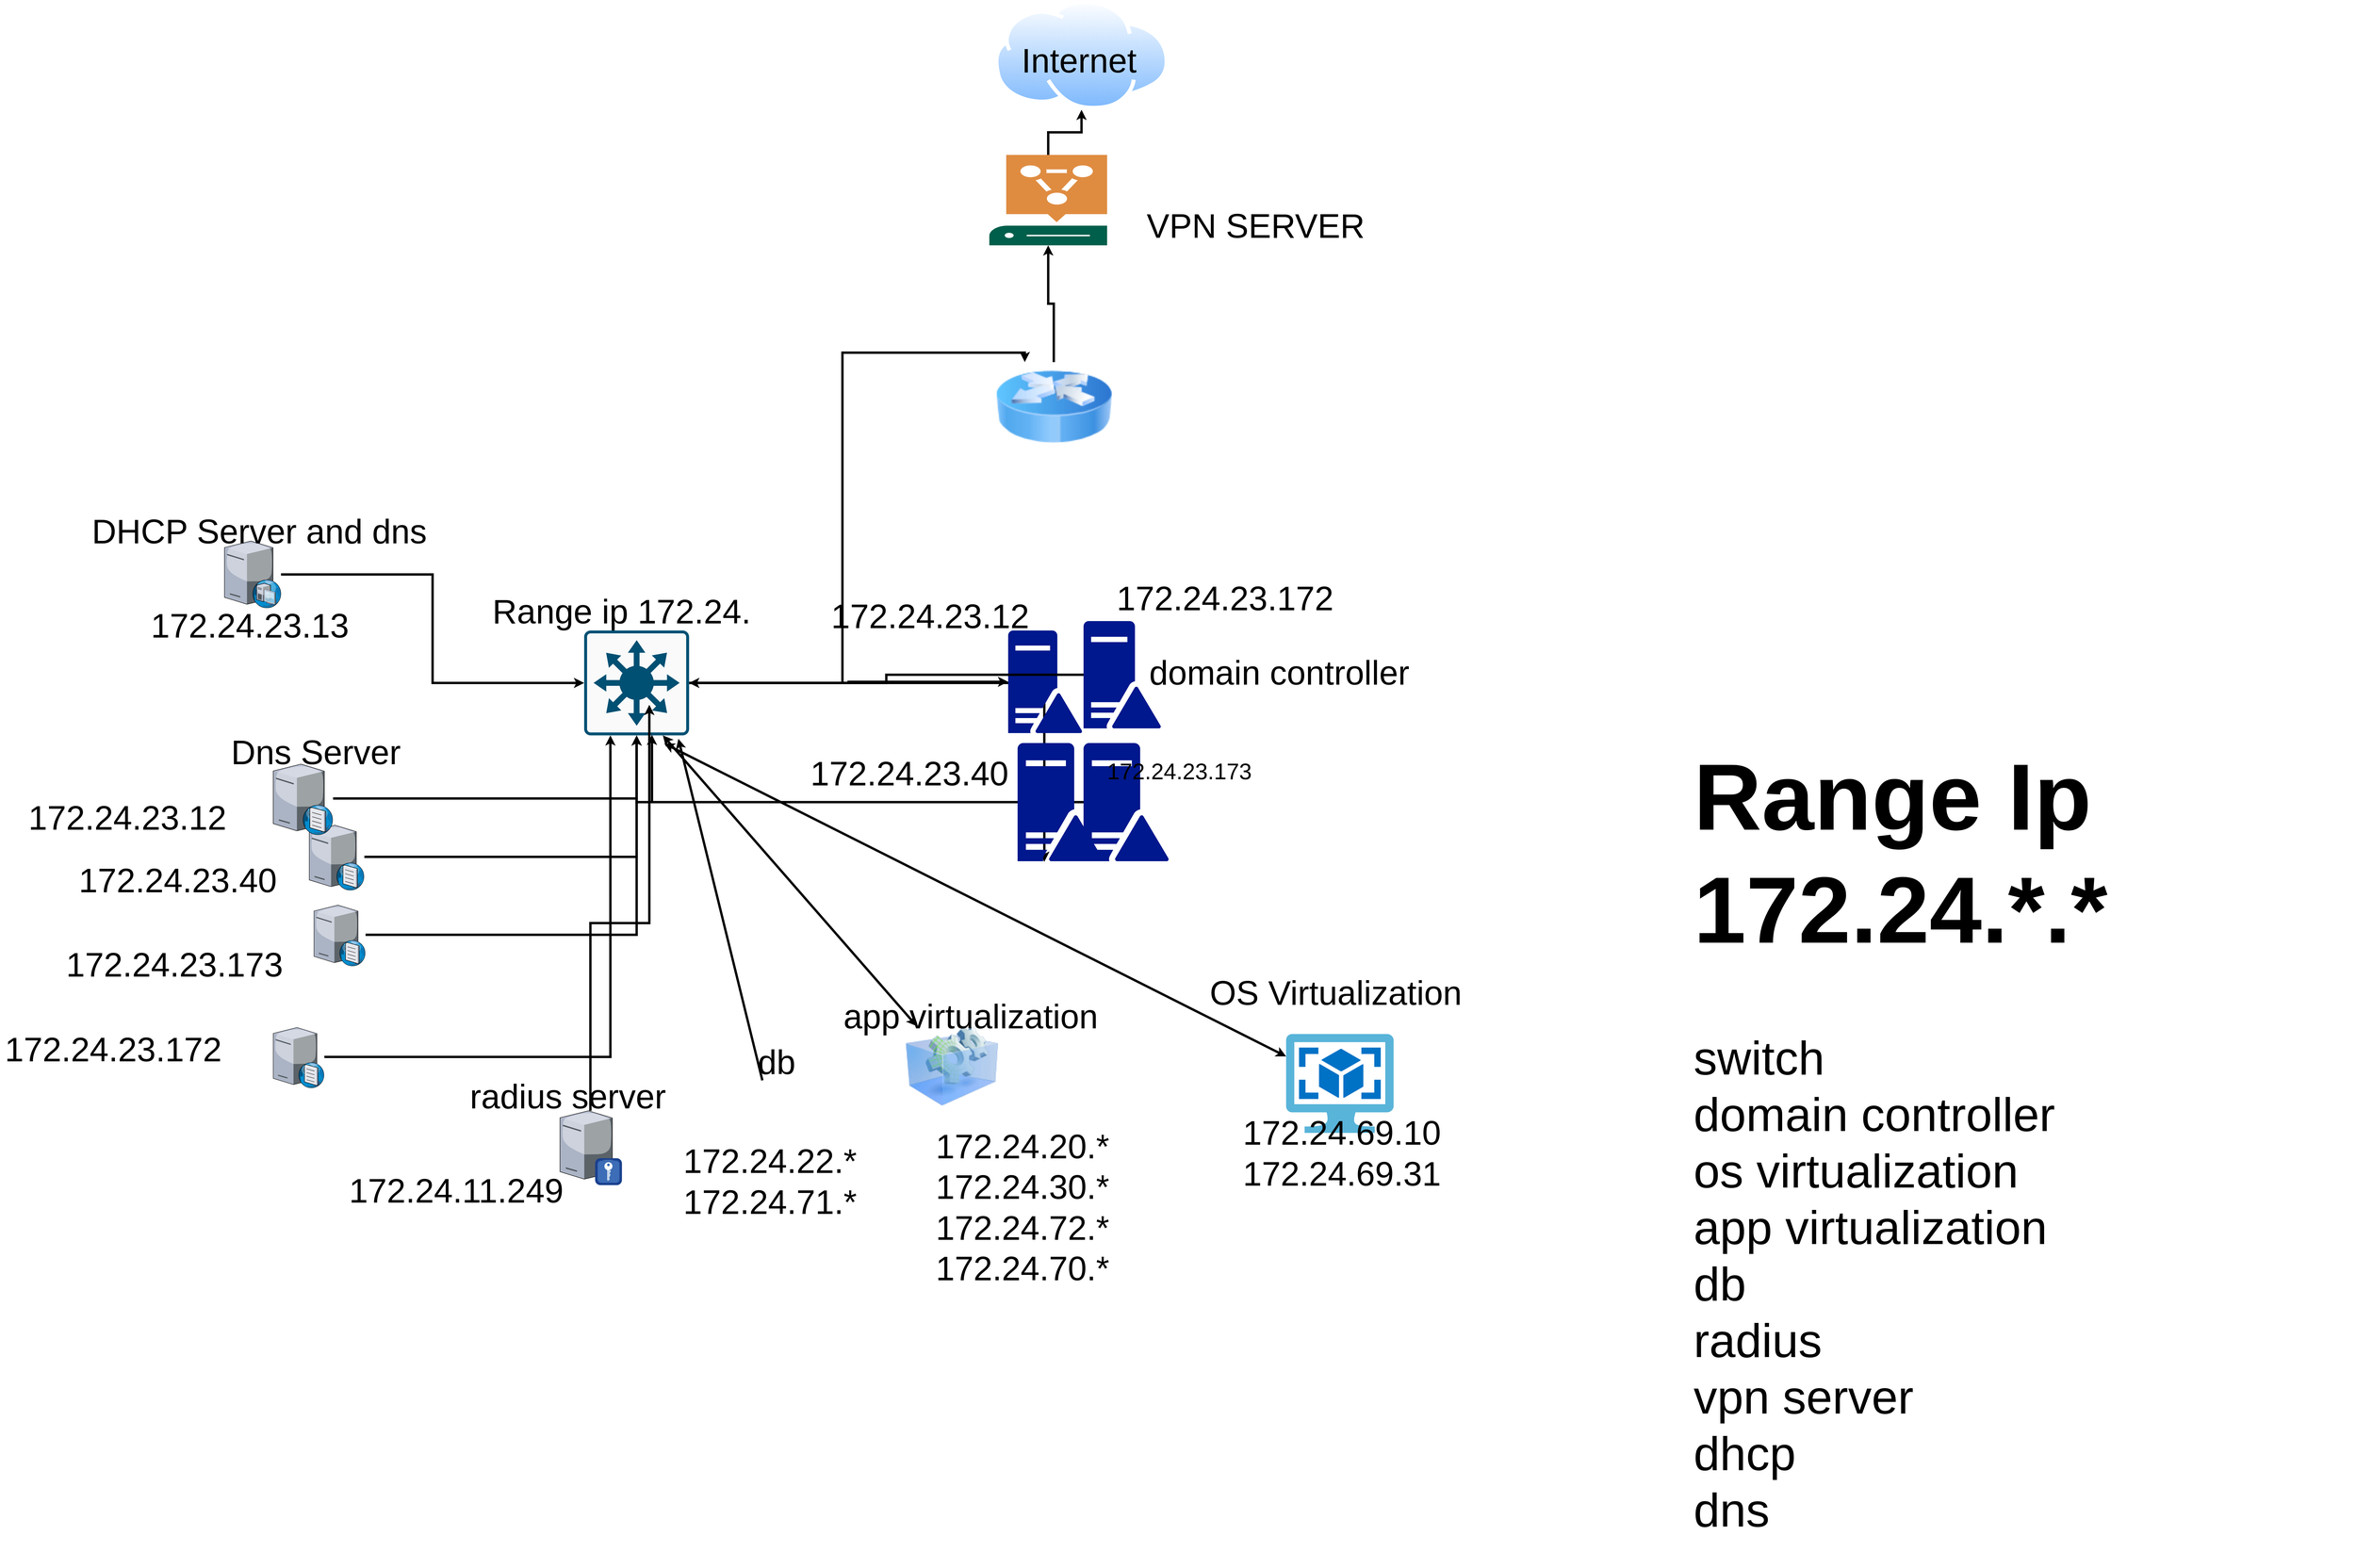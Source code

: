 <mxfile version="15.2.9" type="github">
  <diagram id="l8hXMBHkgcEJcSW0mbfh" name="Page-1">
    <mxGraphModel dx="3649" dy="410" grid="1" gridSize="10" guides="1" tooltips="1" connect="1" arrows="1" fold="1" page="1" pageScale="1" pageWidth="1169" pageHeight="827" math="0" shadow="0">
      <root>
        <mxCell id="0" />
        <mxCell id="1" parent="0" />
        <mxCell id="v-oxT2buTYklCNRCgCxq-1" value="" style="aspect=fixed;perimeter=ellipsePerimeter;html=1;align=center;shadow=0;dashed=0;spacingTop=3;image;image=img/lib/active_directory/internet_cloud.svg;strokeWidth=5;" parent="1" vertex="1">
          <mxGeometry x="1680.72" y="1421" width="370" height="233.1" as="geometry" />
        </mxCell>
        <mxCell id="v-oxT2buTYklCNRCgCxq-2" value="&lt;font style=&quot;font-size: 72px&quot;&gt;Internet&lt;/font&gt;" style="text;html=1;align=center;verticalAlign=middle;resizable=0;points=[];autosize=1;strokeColor=none;fillColor=none;strokeWidth=5;" parent="1" vertex="1">
          <mxGeometry x="1730" y="1530" width="260" height="40" as="geometry" />
        </mxCell>
        <mxCell id="v-oxT2buTYklCNRCgCxq-72" style="edgeStyle=orthogonalEdgeStyle;rounded=0;orthogonalLoop=1;jettySize=auto;html=1;entryX=0.5;entryY=1;entryDx=0;entryDy=0;strokeWidth=5;" parent="1" source="v-oxT2buTYklCNRCgCxq-3" target="v-oxT2buTYklCNRCgCxq-1" edge="1">
          <mxGeometry relative="1" as="geometry" />
        </mxCell>
        <mxCell id="v-oxT2buTYklCNRCgCxq-3" value="" style="sketch=0;pointerEvents=1;shadow=0;dashed=0;html=1;strokeColor=none;fillColor=#005F4B;labelPosition=center;verticalLabelPosition=bottom;verticalAlign=top;align=center;outlineConnect=0;shape=mxgraph.veeam2.vpn_server;strokeWidth=5;" parent="1" vertex="1">
          <mxGeometry x="1670" y="1750" width="250" height="192" as="geometry" />
        </mxCell>
        <mxCell id="v-oxT2buTYklCNRCgCxq-4" value="&lt;font style=&quot;font-size: 72px&quot;&gt;VPN SERVER&lt;/font&gt;" style="text;html=1;align=center;verticalAlign=middle;resizable=0;points=[];autosize=1;strokeColor=none;fillColor=none;strokeWidth=5;" parent="1" vertex="1">
          <mxGeometry x="1995" y="1881" width="480" height="40" as="geometry" />
        </mxCell>
        <mxCell id="v-oxT2buTYklCNRCgCxq-15" style="edgeStyle=orthogonalEdgeStyle;rounded=0;orthogonalLoop=1;jettySize=auto;html=1;strokeWidth=5;" parent="1" source="v-oxT2buTYklCNRCgCxq-5" target="v-oxT2buTYklCNRCgCxq-9" edge="1">
          <mxGeometry relative="1" as="geometry" />
        </mxCell>
        <mxCell id="v-oxT2buTYklCNRCgCxq-16" style="edgeStyle=orthogonalEdgeStyle;rounded=0;orthogonalLoop=1;jettySize=auto;html=1;entryX=0.314;entryY=1.005;entryDx=0;entryDy=0;entryPerimeter=0;strokeWidth=5;" parent="1" source="v-oxT2buTYklCNRCgCxq-5" target="v-oxT2buTYklCNRCgCxq-12" edge="1">
          <mxGeometry relative="1" as="geometry" />
        </mxCell>
        <mxCell id="v-oxT2buTYklCNRCgCxq-73" style="edgeStyle=orthogonalEdgeStyle;rounded=0;orthogonalLoop=1;jettySize=auto;html=1;entryX=0.25;entryY=0;entryDx=0;entryDy=0;strokeWidth=5;" parent="1" source="v-oxT2buTYklCNRCgCxq-5" target="v-oxT2buTYklCNRCgCxq-54" edge="1">
          <mxGeometry relative="1" as="geometry" />
        </mxCell>
        <mxCell id="v-oxT2buTYklCNRCgCxq-5" value="" style="sketch=0;points=[[0.015,0.015,0],[0.985,0.015,0],[0.985,0.985,0],[0.015,0.985,0],[0.25,0,0],[0.5,0,0],[0.75,0,0],[1,0.25,0],[1,0.5,0],[1,0.75,0],[0.75,1,0],[0.5,1,0],[0.25,1,0],[0,0.75,0],[0,0.5,0],[0,0.25,0]];verticalLabelPosition=bottom;html=1;verticalAlign=top;aspect=fixed;align=center;pointerEvents=1;shape=mxgraph.cisco19.rect;prIcon=l3_switch;fillColor=#FAFAFA;strokeColor=#005073;strokeWidth=5;" parent="1" vertex="1">
          <mxGeometry x="810" y="2760" width="222.7" height="222.7" as="geometry" />
        </mxCell>
        <mxCell id="v-oxT2buTYklCNRCgCxq-62" style="edgeStyle=orthogonalEdgeStyle;rounded=0;orthogonalLoop=1;jettySize=auto;html=1;entryX=0;entryY=0.5;entryDx=0;entryDy=0;entryPerimeter=0;strokeWidth=5;" parent="1" source="v-oxT2buTYklCNRCgCxq-6" target="v-oxT2buTYklCNRCgCxq-5" edge="1">
          <mxGeometry relative="1" as="geometry" />
        </mxCell>
        <mxCell id="v-oxT2buTYklCNRCgCxq-6" value="" style="verticalLabelPosition=bottom;sketch=0;aspect=fixed;html=1;verticalAlign=top;strokeColor=none;align=center;outlineConnect=0;shape=mxgraph.citrix.dhcp_server;strokeWidth=5;" parent="1" vertex="1">
          <mxGeometry x="46.5" y="2570" width="120" height="142.1" as="geometry" />
        </mxCell>
        <mxCell id="v-oxT2buTYklCNRCgCxq-8" value="&lt;font style=&quot;font-size: 72px&quot;&gt;DHCP Server and dns&lt;/font&gt;" style="text;html=1;align=center;verticalAlign=middle;resizable=0;points=[];autosize=1;strokeColor=none;fillColor=none;strokeWidth=5;" parent="1" vertex="1">
          <mxGeometry x="-245" y="2530" width="730" height="40" as="geometry" />
        </mxCell>
        <mxCell id="v-oxT2buTYklCNRCgCxq-9" value="" style="sketch=0;aspect=fixed;pointerEvents=1;shadow=0;dashed=0;html=1;strokeColor=none;labelPosition=center;verticalLabelPosition=bottom;verticalAlign=top;align=center;fillColor=#00188D;shape=mxgraph.mscae.enterprise.domain_controller;strokeWidth=5;" parent="1" vertex="1">
          <mxGeometry x="1710" y="2760" width="156.88" height="217.89" as="geometry" />
        </mxCell>
        <mxCell id="v-oxT2buTYklCNRCgCxq-78" style="edgeStyle=orthogonalEdgeStyle;rounded=0;orthogonalLoop=1;jettySize=auto;html=1;entryX=0.646;entryY=0.994;entryDx=0;entryDy=0;entryPerimeter=0;strokeWidth=5;" parent="1" source="v-oxT2buTYklCNRCgCxq-10" target="v-oxT2buTYklCNRCgCxq-5" edge="1">
          <mxGeometry relative="1" as="geometry" />
        </mxCell>
        <mxCell id="v-oxT2buTYklCNRCgCxq-10" value="" style="sketch=0;aspect=fixed;pointerEvents=1;shadow=0;dashed=0;html=1;strokeColor=none;labelPosition=center;verticalLabelPosition=bottom;verticalAlign=top;align=center;fillColor=#00188D;shape=mxgraph.mscae.enterprise.domain_controller;strokeWidth=5;" parent="1" vertex="1">
          <mxGeometry x="1870" y="2999" width="180.72" height="251" as="geometry" />
        </mxCell>
        <mxCell id="v-oxT2buTYklCNRCgCxq-79" style="edgeStyle=orthogonalEdgeStyle;rounded=0;orthogonalLoop=1;jettySize=auto;html=1;strokeWidth=5;" parent="1" source="v-oxT2buTYklCNRCgCxq-11" target="v-oxT2buTYklCNRCgCxq-5" edge="1">
          <mxGeometry relative="1" as="geometry" />
        </mxCell>
        <mxCell id="v-oxT2buTYklCNRCgCxq-11" value="" style="sketch=0;aspect=fixed;pointerEvents=1;shadow=0;dashed=0;html=1;strokeColor=none;labelPosition=center;verticalLabelPosition=bottom;verticalAlign=top;align=center;fillColor=#00188D;shape=mxgraph.mscae.enterprise.domain_controller;strokeWidth=5;" parent="1" vertex="1">
          <mxGeometry x="1870" y="2740" width="164.08" height="227.89" as="geometry" />
        </mxCell>
        <mxCell id="v-oxT2buTYklCNRCgCxq-77" style="edgeStyle=orthogonalEdgeStyle;rounded=0;orthogonalLoop=1;jettySize=auto;html=1;strokeWidth=5;" parent="1" source="v-oxT2buTYklCNRCgCxq-12" target="v-oxT2buTYklCNRCgCxq-5" edge="1">
          <mxGeometry relative="1" as="geometry" />
        </mxCell>
        <mxCell id="v-oxT2buTYklCNRCgCxq-12" value="" style="sketch=0;aspect=fixed;pointerEvents=1;shadow=0;dashed=0;html=1;strokeColor=none;labelPosition=center;verticalLabelPosition=bottom;verticalAlign=top;align=center;fillColor=#00188D;shape=mxgraph.mscae.enterprise.domain_controller;strokeWidth=5;" parent="1" vertex="1">
          <mxGeometry x="1730" y="2999" width="180.72" height="251" as="geometry" />
        </mxCell>
        <mxCell id="v-oxT2buTYklCNRCgCxq-14" value="&lt;font style=&quot;font-size: 72px&quot;&gt;172.24.23.13&lt;/font&gt;" style="text;html=1;align=center;verticalAlign=middle;resizable=0;points=[];autosize=1;strokeColor=none;fillColor=none;strokeWidth=5;" parent="1" vertex="1">
          <mxGeometry x="-120" y="2730" width="440" height="40" as="geometry" />
        </mxCell>
        <mxCell id="v-oxT2buTYklCNRCgCxq-21" value="&lt;font style=&quot;font-size: 72px&quot;&gt;172.24.23.172&lt;/font&gt;" style="text;html=1;align=center;verticalAlign=middle;resizable=0;points=[];autosize=1;strokeColor=none;fillColor=none;strokeWidth=5;" parent="1" vertex="1">
          <mxGeometry x="1930" y="2672.1" width="480" height="40" as="geometry" />
        </mxCell>
        <mxCell id="v-oxT2buTYklCNRCgCxq-22" value="&lt;font style=&quot;font-size: 48px&quot;&gt;172.24.23.173&lt;/font&gt;" style="text;html=1;align=center;verticalAlign=middle;resizable=0;points=[];autosize=1;strokeColor=none;fillColor=none;strokeWidth=5;" parent="1" vertex="1">
          <mxGeometry x="1913" y="3044" width="320" height="30" as="geometry" />
        </mxCell>
        <mxCell id="v-oxT2buTYklCNRCgCxq-24" value="&lt;font style=&quot;font-size: 72px&quot;&gt;172.24.23.12&lt;/font&gt;" style="text;html=1;align=center;verticalAlign=middle;resizable=0;points=[];autosize=1;strokeColor=none;fillColor=none;strokeWidth=5;" parent="1" vertex="1">
          <mxGeometry x="1323.7" y="2710" width="440" height="40" as="geometry" />
        </mxCell>
        <mxCell id="v-oxT2buTYklCNRCgCxq-25" value="&lt;font style=&quot;font-size: 72px&quot;&gt;domain controller&lt;/font&gt;" style="text;html=1;align=center;verticalAlign=middle;resizable=0;points=[];autosize=1;strokeColor=none;fillColor=none;strokeWidth=5;" parent="1" vertex="1">
          <mxGeometry x="2000" y="2830" width="570" height="40" as="geometry" />
        </mxCell>
        <mxCell id="v-oxT2buTYklCNRCgCxq-39" style="edgeStyle=orthogonalEdgeStyle;rounded=0;orthogonalLoop=1;jettySize=auto;html=1;strokeWidth=5;" parent="1" source="v-oxT2buTYklCNRCgCxq-26" target="v-oxT2buTYklCNRCgCxq-5" edge="1">
          <mxGeometry relative="1" as="geometry" />
        </mxCell>
        <mxCell id="v-oxT2buTYklCNRCgCxq-26" value="" style="verticalLabelPosition=bottom;sketch=0;aspect=fixed;html=1;verticalAlign=top;strokeColor=none;align=center;outlineConnect=0;shape=mxgraph.citrix.dns_server;strokeWidth=5;" parent="1" vertex="1">
          <mxGeometry x="226.5" y="3170" width="116.93" height="141.39" as="geometry" />
        </mxCell>
        <mxCell id="v-oxT2buTYklCNRCgCxq-40" style="edgeStyle=orthogonalEdgeStyle;rounded=0;orthogonalLoop=1;jettySize=auto;html=1;strokeWidth=5;" parent="1" source="v-oxT2buTYklCNRCgCxq-27" target="v-oxT2buTYklCNRCgCxq-5" edge="1">
          <mxGeometry relative="1" as="geometry" />
        </mxCell>
        <mxCell id="v-oxT2buTYklCNRCgCxq-27" value="" style="verticalLabelPosition=bottom;sketch=0;aspect=fixed;html=1;verticalAlign=top;strokeColor=none;align=center;outlineConnect=0;shape=mxgraph.citrix.dns_server;strokeWidth=5;" parent="1" vertex="1">
          <mxGeometry x="150" y="3040" width="127.02" height="153.59" as="geometry" />
        </mxCell>
        <mxCell id="v-oxT2buTYklCNRCgCxq-38" style="edgeStyle=orthogonalEdgeStyle;rounded=0;orthogonalLoop=1;jettySize=auto;html=1;entryX=0.5;entryY=1;entryDx=0;entryDy=0;entryPerimeter=0;strokeWidth=5;" parent="1" source="v-oxT2buTYklCNRCgCxq-28" target="v-oxT2buTYklCNRCgCxq-5" edge="1">
          <mxGeometry relative="1" as="geometry" />
        </mxCell>
        <mxCell id="v-oxT2buTYklCNRCgCxq-28" value="" style="verticalLabelPosition=bottom;sketch=0;aspect=fixed;html=1;verticalAlign=top;strokeColor=none;align=center;outlineConnect=0;shape=mxgraph.citrix.dns_server;strokeWidth=5;" parent="1" vertex="1">
          <mxGeometry x="236.5" y="3340" width="109.49" height="132.39" as="geometry" />
        </mxCell>
        <mxCell id="v-oxT2buTYklCNRCgCxq-37" style="edgeStyle=orthogonalEdgeStyle;rounded=0;orthogonalLoop=1;jettySize=auto;html=1;entryX=0.25;entryY=1;entryDx=0;entryDy=0;entryPerimeter=0;strokeWidth=5;" parent="1" source="v-oxT2buTYklCNRCgCxq-30" target="v-oxT2buTYklCNRCgCxq-5" edge="1">
          <mxGeometry relative="1" as="geometry" />
        </mxCell>
        <mxCell id="v-oxT2buTYklCNRCgCxq-30" value="" style="verticalLabelPosition=bottom;sketch=0;aspect=fixed;html=1;verticalAlign=top;strokeColor=none;align=center;outlineConnect=0;shape=mxgraph.citrix.dns_server;strokeWidth=5;" parent="1" vertex="1">
          <mxGeometry x="150" y="3600" width="108.55" height="131.25" as="geometry" />
        </mxCell>
        <mxCell id="v-oxT2buTYklCNRCgCxq-32" value="&lt;font style=&quot;font-size: 72px&quot;&gt;172.24.23.172&lt;/font&gt;" style="text;html=1;align=center;verticalAlign=middle;resizable=0;points=[];autosize=1;strokeColor=none;fillColor=none;strokeWidth=5;" parent="1" vertex="1">
          <mxGeometry x="-430" y="3630.0" width="480" height="40" as="geometry" />
        </mxCell>
        <mxCell id="v-oxT2buTYklCNRCgCxq-33" value="&lt;font style=&quot;font-size: 72px&quot;&gt;172.24.23.173&lt;/font&gt;" style="text;html=1;align=center;verticalAlign=middle;resizable=0;points=[];autosize=1;strokeColor=none;fillColor=none;strokeWidth=5;" parent="1" vertex="1">
          <mxGeometry x="-300" y="3449.89" width="480" height="40" as="geometry" />
        </mxCell>
        <mxCell id="v-oxT2buTYklCNRCgCxq-34" value="&lt;font style=&quot;font-size: 72px&quot;&gt;172.24.23.40&lt;/font&gt;" style="text;html=1;align=center;verticalAlign=middle;resizable=0;points=[];autosize=1;strokeColor=none;fillColor=none;strokeWidth=5;" parent="1" vertex="1">
          <mxGeometry x="-273.5" y="3271.39" width="440" height="40" as="geometry" />
        </mxCell>
        <mxCell id="v-oxT2buTYklCNRCgCxq-35" value="&lt;font style=&quot;font-size: 72px&quot;&gt;172.24.23.12&lt;/font&gt;" style="text;html=1;align=center;verticalAlign=middle;resizable=0;points=[];autosize=1;strokeColor=none;fillColor=none;strokeWidth=5;" parent="1" vertex="1">
          <mxGeometry x="-380" y="3137.89" width="440" height="40" as="geometry" />
        </mxCell>
        <mxCell id="v-oxT2buTYklCNRCgCxq-42" value="&lt;font style=&quot;font-size: 72px&quot;&gt;&lt;font&gt;Dns &lt;/font&gt;&lt;font&gt;Server&lt;/font&gt;&lt;/font&gt;" style="text;html=1;align=center;verticalAlign=middle;resizable=0;points=[];autosize=1;strokeColor=none;fillColor=none;strokeWidth=5;" parent="1" vertex="1">
          <mxGeometry x="50" y="2999" width="380" height="40" as="geometry" />
        </mxCell>
        <mxCell id="v-oxT2buTYklCNRCgCxq-43" value="" style="sketch=0;aspect=fixed;html=1;points=[];align=center;image;fontSize=12;image=img/lib/mscae/OS_Images_Classic.svg;strokeWidth=5;" parent="1" vertex="1">
          <mxGeometry x="2300" y="3617" width="228.26" height="210" as="geometry" />
        </mxCell>
        <mxCell id="v-oxT2buTYklCNRCgCxq-44" value="&lt;font&gt;&lt;font style=&quot;font-size: 72px&quot;&gt;172.24.69.10&lt;br&gt;172.24.69.31&lt;/font&gt;&lt;br&gt;&lt;/font&gt;" style="text;html=1;align=center;verticalAlign=middle;resizable=0;points=[];autosize=1;strokeColor=none;fillColor=none;strokeWidth=5;" parent="1" vertex="1">
          <mxGeometry x="2198" y="3830.0" width="440" height="80" as="geometry" />
        </mxCell>
        <mxCell id="v-oxT2buTYklCNRCgCxq-45" value="&lt;font style=&quot;font-size: 72px&quot;&gt;OS Virtualization&lt;/font&gt;" style="text;html=1;align=center;verticalAlign=middle;resizable=0;points=[];autosize=1;strokeColor=none;fillColor=none;strokeWidth=5;" parent="1" vertex="1">
          <mxGeometry x="2130" y="3510" width="550" height="40" as="geometry" />
        </mxCell>
        <mxCell id="v-oxT2buTYklCNRCgCxq-46" value="" style="shape=image;html=1;verticalAlign=top;verticalLabelPosition=bottom;labelBackgroundColor=#ffffff;imageAspect=0;aspect=fixed;image=https://cdn2.iconfinder.com/data/icons/whcompare-isometric-web-hosting-servers/50/database-cache-128.png;strokeWidth=5;" parent="1" vertex="1">
          <mxGeometry x="1140" y="3715.38" width="128" height="128" as="geometry" />
        </mxCell>
        <mxCell id="v-oxT2buTYklCNRCgCxq-47" value="&lt;font style=&quot;font-size: 72px&quot;&gt;172.24.22.*&lt;br&gt;172.24.71.*&lt;/font&gt;" style="text;html=1;align=center;verticalAlign=middle;resizable=0;points=[];autosize=1;strokeColor=none;fillColor=none;strokeWidth=5;" parent="1" vertex="1">
          <mxGeometry x="1014" y="3890" width="380" height="80" as="geometry" />
        </mxCell>
        <mxCell id="v-oxT2buTYklCNRCgCxq-48" value="" style="image;html=1;image=img/lib/clip_art/computers/Virtual_Application_128x128.png;strokeWidth=5;" parent="1" vertex="1">
          <mxGeometry x="1470" y="3600" width="240" height="170" as="geometry" />
        </mxCell>
        <mxCell id="v-oxT2buTYklCNRCgCxq-49" value="&lt;font style=&quot;font-size: 72px&quot;&gt;db&lt;/font&gt;" style="text;html=1;align=center;verticalAlign=middle;resizable=0;points=[];autosize=1;strokeColor=none;fillColor=none;strokeWidth=5;" parent="1" vertex="1">
          <mxGeometry x="1168" y="3656.63" width="100" height="40" as="geometry" />
        </mxCell>
        <mxCell id="v-oxT2buTYklCNRCgCxq-50" value="&lt;font&gt;&lt;font style=&quot;font-size: 72px&quot;&gt;172.24.20.*&lt;br&gt;172.24.30.*&lt;br&gt;172.24.72.*&lt;br&gt;172.24.70.*&lt;/font&gt;&lt;br&gt;&lt;/font&gt;" style="text;html=1;align=center;verticalAlign=middle;resizable=0;points=[];autosize=1;strokeColor=none;fillColor=none;strokeWidth=5;" parent="1" vertex="1">
          <mxGeometry x="1550" y="3910" width="380" height="150" as="geometry" />
        </mxCell>
        <mxCell id="v-oxT2buTYklCNRCgCxq-64" style="edgeStyle=orthogonalEdgeStyle;rounded=0;orthogonalLoop=1;jettySize=auto;html=1;entryX=0.621;entryY=0.709;entryDx=0;entryDy=0;entryPerimeter=0;strokeWidth=5;" parent="1" source="v-oxT2buTYklCNRCgCxq-51" target="v-oxT2buTYklCNRCgCxq-5" edge="1">
          <mxGeometry relative="1" as="geometry" />
        </mxCell>
        <mxCell id="v-oxT2buTYklCNRCgCxq-51" value="" style="verticalLabelPosition=bottom;sketch=0;aspect=fixed;html=1;verticalAlign=top;strokeColor=none;align=center;outlineConnect=0;shape=mxgraph.citrix.radius_server;strokeWidth=5;" parent="1" vertex="1">
          <mxGeometry x="758.69" y="3780" width="129.01" height="155.5" as="geometry" />
        </mxCell>
        <mxCell id="v-oxT2buTYklCNRCgCxq-52" value="&lt;font style=&quot;font-size: 72px&quot;&gt;radius server&lt;/font&gt;" style="text;html=1;align=center;verticalAlign=middle;resizable=0;points=[];autosize=1;strokeColor=none;fillColor=none;strokeWidth=5;" parent="1" vertex="1">
          <mxGeometry x="560" y="3730" width="430" height="40" as="geometry" />
        </mxCell>
        <mxCell id="v-oxT2buTYklCNRCgCxq-53" value="&lt;font style=&quot;font-size: 72px&quot;&gt;172.24.11.249&lt;/font&gt;" style="text;html=1;align=center;verticalAlign=middle;resizable=0;points=[];autosize=1;strokeColor=none;fillColor=none;strokeWidth=5;" parent="1" vertex="1">
          <mxGeometry x="303.0" y="3930" width="470" height="40" as="geometry" />
        </mxCell>
        <mxCell id="v-oxT2buTYklCNRCgCxq-56" style="edgeStyle=orthogonalEdgeStyle;rounded=0;orthogonalLoop=1;jettySize=auto;html=1;strokeWidth=5;" parent="1" source="v-oxT2buTYklCNRCgCxq-54" target="v-oxT2buTYklCNRCgCxq-3" edge="1">
          <mxGeometry relative="1" as="geometry" />
        </mxCell>
        <mxCell id="v-oxT2buTYklCNRCgCxq-54" value="" style="image;html=1;image=img/lib/clip_art/networking/Router_Icon_128x128.png;strokeWidth=5;" parent="1" vertex="1">
          <mxGeometry x="1683.7" y="2190" width="246.3" height="190" as="geometry" />
        </mxCell>
        <mxCell id="v-oxT2buTYklCNRCgCxq-67" value="" style="endArrow=classic;html=1;strokeWidth=5;" parent="1" source="v-oxT2buTYklCNRCgCxq-46" edge="1">
          <mxGeometry width="50" height="50" relative="1" as="geometry">
            <mxPoint x="1520" y="3680" as="sourcePoint" />
            <mxPoint x="1010" y="2990" as="targetPoint" />
          </mxGeometry>
        </mxCell>
        <mxCell id="v-oxT2buTYklCNRCgCxq-68" value="" style="endArrow=classic;startArrow=classic;html=1;entryX=0.75;entryY=1;entryDx=0;entryDy=0;entryPerimeter=0;strokeWidth=5;" parent="1" source="v-oxT2buTYklCNRCgCxq-48" target="v-oxT2buTYklCNRCgCxq-5" edge="1">
          <mxGeometry width="50" height="50" relative="1" as="geometry">
            <mxPoint x="1530" y="3440" as="sourcePoint" />
            <mxPoint x="1580" y="3390" as="targetPoint" />
          </mxGeometry>
        </mxCell>
        <mxCell id="v-oxT2buTYklCNRCgCxq-69" value="&lt;font style=&quot;font-size: 72px&quot;&gt;&lt;font&gt;app virtu&lt;/font&gt;&lt;font&gt;alization&lt;/font&gt;&lt;/font&gt;" style="text;html=1;align=center;verticalAlign=middle;resizable=0;points=[];autosize=1;strokeColor=none;fillColor=none;strokeWidth=5;" parent="1" vertex="1">
          <mxGeometry x="1350" y="3560" width="560" height="40" as="geometry" />
        </mxCell>
        <mxCell id="v-oxT2buTYklCNRCgCxq-70" value="" style="endArrow=classic;startArrow=classic;html=1;strokeWidth=5;" parent="1" source="v-oxT2buTYklCNRCgCxq-43" edge="1">
          <mxGeometry width="50" height="50" relative="1" as="geometry">
            <mxPoint x="1670" y="3350" as="sourcePoint" />
            <mxPoint x="980" y="3000" as="targetPoint" />
          </mxGeometry>
        </mxCell>
        <mxCell id="v-oxT2buTYklCNRCgCxq-23" value="&lt;font style=&quot;font-size: 72px&quot;&gt;172.24.23.40&lt;/font&gt;" style="text;html=1;align=center;verticalAlign=middle;resizable=0;points=[];autosize=1;strokeColor=none;fillColor=none;strokeWidth=5;" parent="1" vertex="1">
          <mxGeometry x="1280" y="3044" width="440" height="40" as="geometry" />
        </mxCell>
        <mxCell id="v-oxT2buTYklCNRCgCxq-74" value="&lt;font style=&quot;font-size: 72px&quot;&gt;Range ip 172.24.&lt;/font&gt;" style="text;html=1;align=center;verticalAlign=middle;resizable=0;points=[];autosize=1;strokeColor=none;fillColor=none;strokeWidth=5;" parent="1" vertex="1">
          <mxGeometry x="609" y="2700" width="560" height="40" as="geometry" />
        </mxCell>
        <mxCell id="v-oxT2buTYklCNRCgCxq-75" value="&lt;font&gt;&lt;font style=&quot;font-size: 72px&quot;&gt;&lt;br&gt;&lt;/font&gt;&lt;br&gt;&lt;/font&gt;" style="text;html=1;align=center;verticalAlign=middle;resizable=0;points=[];autosize=1;strokeColor=none;fillColor=none;strokeWidth=5;" parent="1" vertex="1">
          <mxGeometry x="2261" y="4036" width="20" height="50" as="geometry" />
        </mxCell>
        <mxCell id="v-oxT2buTYklCNRCgCxq-85" value="&lt;h1&gt;Range Ip 172.24.*.*&lt;/h1&gt;&lt;div&gt;switch&lt;/div&gt;&lt;div&gt;domain controller&amp;nbsp;&lt;/div&gt;&lt;div&gt;os virtualization&amp;nbsp;&lt;/div&gt;&lt;div&gt;app virtualization&amp;nbsp;&lt;/div&gt;&lt;div&gt;db&amp;nbsp;&lt;/div&gt;&lt;div&gt;radius&amp;nbsp;&lt;/div&gt;&lt;div&gt;vpn server&lt;/div&gt;&lt;div&gt;dhcp&lt;/div&gt;&lt;div&gt;dns&lt;/div&gt;" style="text;html=1;strokeColor=none;fillColor=default;spacing=5;spacingTop=-20;whiteSpace=wrap;overflow=hidden;rounded=0;fontSize=100;strokeWidth=5;" parent="1" vertex="1">
          <mxGeometry x="3160" y="2870" width="1410" height="1880" as="geometry" />
        </mxCell>
      </root>
    </mxGraphModel>
  </diagram>
</mxfile>
